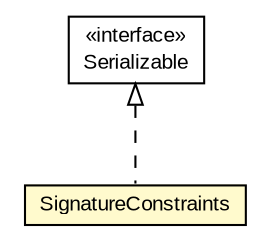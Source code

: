 #!/usr/local/bin/dot
#
# Class diagram 
# Generated by UMLGraph version R5_6-24-gf6e263 (http://www.umlgraph.org/)
#

digraph G {
	edge [fontname="arial",fontsize=10,labelfontname="arial",labelfontsize=10];
	node [fontname="arial",fontsize=10,shape=plaintext];
	nodesep=0.25;
	ranksep=0.5;
	// eu.europa.esig.jaxb.policy.SignatureConstraints
	c611602 [label=<<table title="eu.europa.esig.jaxb.policy.SignatureConstraints" border="0" cellborder="1" cellspacing="0" cellpadding="2" port="p" bgcolor="lemonChiffon" href="./SignatureConstraints.html">
		<tr><td><table border="0" cellspacing="0" cellpadding="1">
<tr><td align="center" balign="center"> SignatureConstraints </td></tr>
		</table></td></tr>
		</table>>, URL="./SignatureConstraints.html", fontname="arial", fontcolor="black", fontsize=10.0];
	//eu.europa.esig.jaxb.policy.SignatureConstraints implements java.io.Serializable
	c612298:p -> c611602:p [dir=back,arrowtail=empty,style=dashed];
	// java.io.Serializable
	c612298 [label=<<table title="java.io.Serializable" border="0" cellborder="1" cellspacing="0" cellpadding="2" port="p" href="http://java.sun.com/j2se/1.4.2/docs/api/java/io/Serializable.html">
		<tr><td><table border="0" cellspacing="0" cellpadding="1">
<tr><td align="center" balign="center"> &#171;interface&#187; </td></tr>
<tr><td align="center" balign="center"> Serializable </td></tr>
		</table></td></tr>
		</table>>, URL="http://java.sun.com/j2se/1.4.2/docs/api/java/io/Serializable.html", fontname="arial", fontcolor="black", fontsize=10.0];
}

